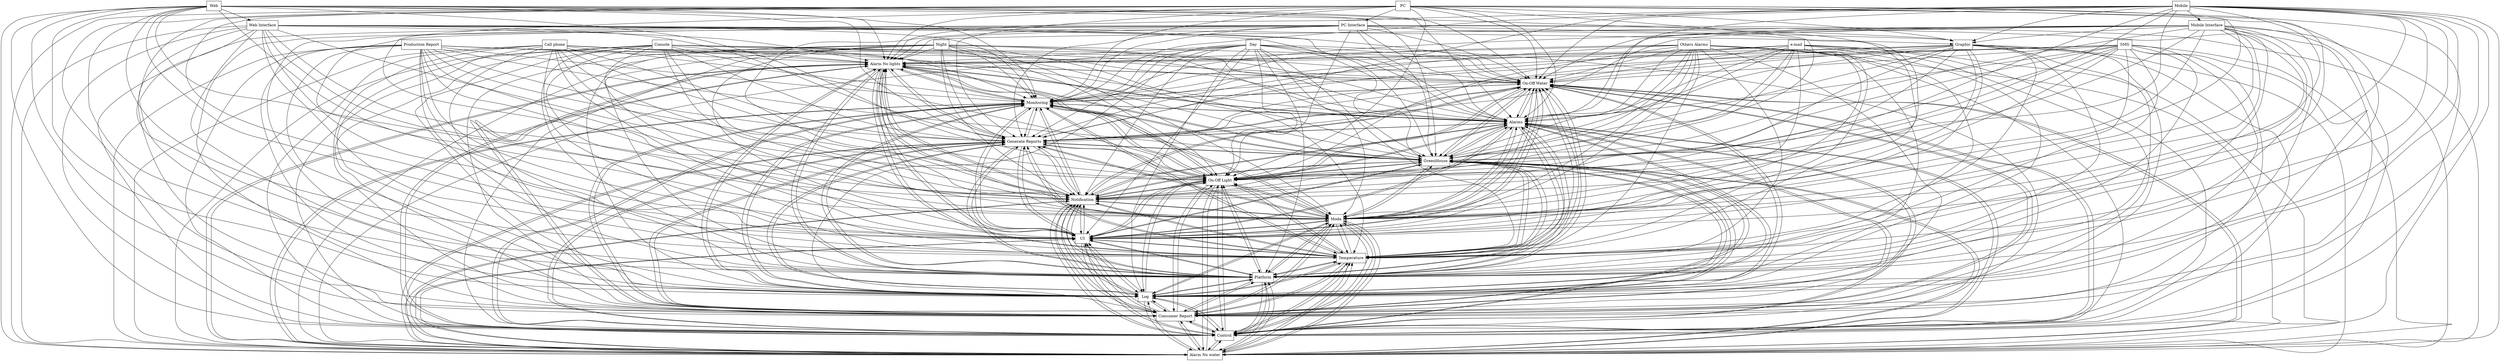 digraph{
graph [rankdir=TB];
node [shape=box];
edge [arrowhead=normal];
0[label="Graphic",]
1[label="e-mail",]
2[label="Alarm No lights",]
3[label="On-Off Water",]
4[label="Day",]
5[label="Console",]
6[label="Alarm No water",]
7[label="Control",]
8[label="Consumer Report",]
9[label="Log",]
10[label="Production Report",]
11[label="Night",]
12[label="Mobile",]
13[label="Platform",]
14[label="Web Interface",]
15[label="Others Alarms",]
16[label="Temperature",]
17[label="UI",]
18[label="Mode",]
19[label="Call phone",]
20[label="Notification",]
21[label="On-Off Light",]
22[label="GreenHouse",]
23[label="PC Interface",]
24[label="Web",]
25[label="Mobile Interface",]
26[label="Generate Reports",]
27[label="Alarms",]
28[label="Monitoring",]
29[label="SMS",]
30[label="PC",]
0->2[label="",]
0->3[label="",]
0->6[label="",]
0->7[label="",]
0->8[label="",]
0->9[label="",]
0->13[label="",]
0->16[label="",]
0->17[label="",]
0->18[label="",]
0->20[label="",]
0->21[label="",]
0->22[label="",]
0->26[label="",]
0->27[label="",]
0->28[label="",]
1->2[label="",]
1->3[label="",]
1->6[label="",]
1->7[label="",]
1->8[label="",]
1->9[label="",]
1->13[label="",]
1->16[label="",]
1->17[label="",]
1->18[label="",]
1->20[label="",]
1->21[label="",]
1->22[label="",]
1->26[label="",]
1->27[label="",]
1->28[label="",]
2->3[label="",]
2->6[label="",]
2->7[label="",]
2->8[label="",]
2->9[label="",]
2->13[label="",]
2->16[label="",]
2->17[label="",]
2->18[label="",]
2->20[label="",]
2->21[label="",]
2->22[label="",]
2->26[label="",]
2->27[label="",]
2->28[label="",]
3->2[label="",]
3->6[label="",]
3->7[label="",]
3->8[label="",]
3->9[label="",]
3->13[label="",]
3->16[label="",]
3->17[label="",]
3->18[label="",]
3->20[label="",]
3->21[label="",]
3->22[label="",]
3->26[label="",]
3->27[label="",]
3->28[label="",]
4->2[label="",]
4->3[label="",]
4->6[label="",]
4->7[label="",]
4->8[label="",]
4->9[label="",]
4->13[label="",]
4->16[label="",]
4->17[label="",]
4->18[label="",]
4->20[label="",]
4->21[label="",]
4->22[label="",]
4->26[label="",]
4->27[label="",]
4->28[label="",]
5->2[label="",]
5->3[label="",]
5->6[label="",]
5->7[label="",]
5->8[label="",]
5->9[label="",]
5->13[label="",]
5->16[label="",]
5->17[label="",]
5->18[label="",]
5->20[label="",]
5->21[label="",]
5->22[label="",]
5->26[label="",]
5->27[label="",]
5->28[label="",]
6->2[label="",]
6->3[label="",]
6->7[label="",]
6->8[label="",]
6->9[label="",]
6->13[label="",]
6->16[label="",]
6->17[label="",]
6->18[label="",]
6->20[label="",]
6->21[label="",]
6->22[label="",]
6->26[label="",]
6->27[label="",]
6->28[label="",]
7->2[label="",]
7->3[label="",]
7->6[label="",]
7->8[label="",]
7->9[label="",]
7->13[label="",]
7->16[label="",]
7->17[label="",]
7->18[label="",]
7->20[label="",]
7->21[label="",]
7->22[label="",]
7->26[label="",]
7->27[label="",]
7->28[label="",]
8->2[label="",]
8->3[label="",]
8->6[label="",]
8->7[label="",]
8->9[label="",]
8->13[label="",]
8->16[label="",]
8->17[label="",]
8->18[label="",]
8->20[label="",]
8->21[label="",]
8->22[label="",]
8->26[label="",]
8->27[label="",]
8->28[label="",]
9->2[label="",]
9->3[label="",]
9->6[label="",]
9->7[label="",]
9->8[label="",]
9->13[label="",]
9->16[label="",]
9->17[label="",]
9->18[label="",]
9->20[label="",]
9->21[label="",]
9->22[label="",]
9->26[label="",]
9->27[label="",]
9->28[label="",]
10->2[label="",]
10->3[label="",]
10->6[label="",]
10->7[label="",]
10->8[label="",]
10->9[label="",]
10->13[label="",]
10->16[label="",]
10->17[label="",]
10->18[label="",]
10->20[label="",]
10->21[label="",]
10->22[label="",]
10->26[label="",]
10->27[label="",]
10->28[label="",]
11->2[label="",]
11->3[label="",]
11->6[label="",]
11->7[label="",]
11->8[label="",]
11->9[label="",]
11->13[label="",]
11->16[label="",]
11->17[label="",]
11->18[label="",]
11->20[label="",]
11->21[label="",]
11->22[label="",]
11->26[label="",]
11->27[label="",]
11->28[label="",]
12->0[label="",]
12->2[label="",]
12->3[label="",]
12->6[label="",]
12->7[label="",]
12->8[label="",]
12->9[label="",]
12->13[label="",]
12->16[label="",]
12->17[label="",]
12->18[label="",]
12->20[label="",]
12->21[label="",]
12->22[label="",]
12->25[label="",]
12->26[label="",]
12->27[label="",]
12->28[label="",]
13->2[label="",]
13->3[label="",]
13->6[label="",]
13->7[label="",]
13->8[label="",]
13->9[label="",]
13->16[label="",]
13->17[label="",]
13->18[label="",]
13->20[label="",]
13->21[label="",]
13->22[label="",]
13->26[label="",]
13->27[label="",]
13->28[label="",]
14->0[label="",]
14->2[label="",]
14->3[label="",]
14->6[label="",]
14->7[label="",]
14->8[label="",]
14->9[label="",]
14->13[label="",]
14->16[label="",]
14->17[label="",]
14->18[label="",]
14->20[label="",]
14->21[label="",]
14->22[label="",]
14->26[label="",]
14->27[label="",]
14->28[label="",]
15->2[label="",]
15->3[label="",]
15->6[label="",]
15->7[label="",]
15->8[label="",]
15->9[label="",]
15->13[label="",]
15->16[label="",]
15->17[label="",]
15->18[label="",]
15->20[label="",]
15->21[label="",]
15->22[label="",]
15->26[label="",]
15->27[label="",]
15->28[label="",]
16->2[label="",]
16->3[label="",]
16->6[label="",]
16->7[label="",]
16->8[label="",]
16->9[label="",]
16->13[label="",]
16->17[label="",]
16->18[label="",]
16->20[label="",]
16->21[label="",]
16->22[label="",]
16->26[label="",]
16->27[label="",]
16->28[label="",]
17->2[label="",]
17->3[label="",]
17->6[label="",]
17->7[label="",]
17->8[label="",]
17->9[label="",]
17->13[label="",]
17->16[label="",]
17->18[label="",]
17->20[label="",]
17->21[label="",]
17->22[label="",]
17->26[label="",]
17->27[label="",]
17->28[label="",]
18->2[label="",]
18->3[label="",]
18->6[label="",]
18->7[label="",]
18->8[label="",]
18->9[label="",]
18->13[label="",]
18->16[label="",]
18->17[label="",]
18->20[label="",]
18->21[label="",]
18->22[label="",]
18->26[label="",]
18->27[label="",]
18->28[label="",]
19->2[label="",]
19->3[label="",]
19->6[label="",]
19->7[label="",]
19->8[label="",]
19->9[label="",]
19->13[label="",]
19->16[label="",]
19->17[label="",]
19->18[label="",]
19->20[label="",]
19->21[label="",]
19->22[label="",]
19->26[label="",]
19->27[label="",]
19->28[label="",]
20->2[label="",]
20->3[label="",]
20->6[label="",]
20->7[label="",]
20->8[label="",]
20->9[label="",]
20->13[label="",]
20->16[label="",]
20->17[label="",]
20->18[label="",]
20->21[label="",]
20->22[label="",]
20->26[label="",]
20->27[label="",]
20->28[label="",]
21->2[label="",]
21->3[label="",]
21->6[label="",]
21->7[label="",]
21->8[label="",]
21->9[label="",]
21->13[label="",]
21->16[label="",]
21->17[label="",]
21->18[label="",]
21->20[label="",]
21->22[label="",]
21->26[label="",]
21->27[label="",]
21->28[label="",]
22->2[label="",]
22->3[label="",]
22->6[label="",]
22->7[label="",]
22->8[label="",]
22->9[label="",]
22->13[label="",]
22->16[label="",]
22->17[label="",]
22->18[label="",]
22->20[label="",]
22->21[label="",]
22->26[label="",]
22->27[label="",]
22->28[label="",]
23->0[label="",]
23->2[label="",]
23->3[label="",]
23->6[label="",]
23->7[label="",]
23->8[label="",]
23->9[label="",]
23->13[label="",]
23->16[label="",]
23->17[label="",]
23->18[label="",]
23->20[label="",]
23->21[label="",]
23->22[label="",]
23->26[label="",]
23->27[label="",]
23->28[label="",]
24->0[label="",]
24->2[label="",]
24->3[label="",]
24->6[label="",]
24->7[label="",]
24->8[label="",]
24->9[label="",]
24->13[label="",]
24->14[label="",]
24->16[label="",]
24->17[label="",]
24->18[label="",]
24->20[label="",]
24->21[label="",]
24->22[label="",]
24->26[label="",]
24->27[label="",]
24->28[label="",]
25->0[label="",]
25->2[label="",]
25->3[label="",]
25->6[label="",]
25->7[label="",]
25->8[label="",]
25->9[label="",]
25->13[label="",]
25->16[label="",]
25->17[label="",]
25->18[label="",]
25->20[label="",]
25->21[label="",]
25->22[label="",]
25->26[label="",]
25->27[label="",]
25->28[label="",]
26->2[label="",]
26->3[label="",]
26->6[label="",]
26->7[label="",]
26->8[label="",]
26->9[label="",]
26->13[label="",]
26->16[label="",]
26->17[label="",]
26->18[label="",]
26->20[label="",]
26->21[label="",]
26->22[label="",]
26->27[label="",]
26->28[label="",]
27->2[label="",]
27->3[label="",]
27->6[label="",]
27->7[label="",]
27->8[label="",]
27->9[label="",]
27->13[label="",]
27->16[label="",]
27->17[label="",]
27->18[label="",]
27->20[label="",]
27->21[label="",]
27->22[label="",]
27->26[label="",]
27->28[label="",]
28->2[label="",]
28->3[label="",]
28->6[label="",]
28->7[label="",]
28->8[label="",]
28->9[label="",]
28->13[label="",]
28->16[label="",]
28->17[label="",]
28->18[label="",]
28->20[label="",]
28->21[label="",]
28->22[label="",]
28->26[label="",]
28->27[label="",]
29->2[label="",]
29->3[label="",]
29->6[label="",]
29->7[label="",]
29->8[label="",]
29->9[label="",]
29->13[label="",]
29->16[label="",]
29->17[label="",]
29->18[label="",]
29->20[label="",]
29->21[label="",]
29->22[label="",]
29->26[label="",]
29->27[label="",]
29->28[label="",]
30->0[label="",]
30->2[label="",]
30->3[label="",]
30->6[label="",]
30->7[label="",]
30->8[label="",]
30->9[label="",]
30->13[label="",]
30->16[label="",]
30->17[label="",]
30->18[label="",]
30->20[label="",]
30->21[label="",]
30->22[label="",]
30->23[label="",]
30->26[label="",]
30->27[label="",]
30->28[label="",]
}
